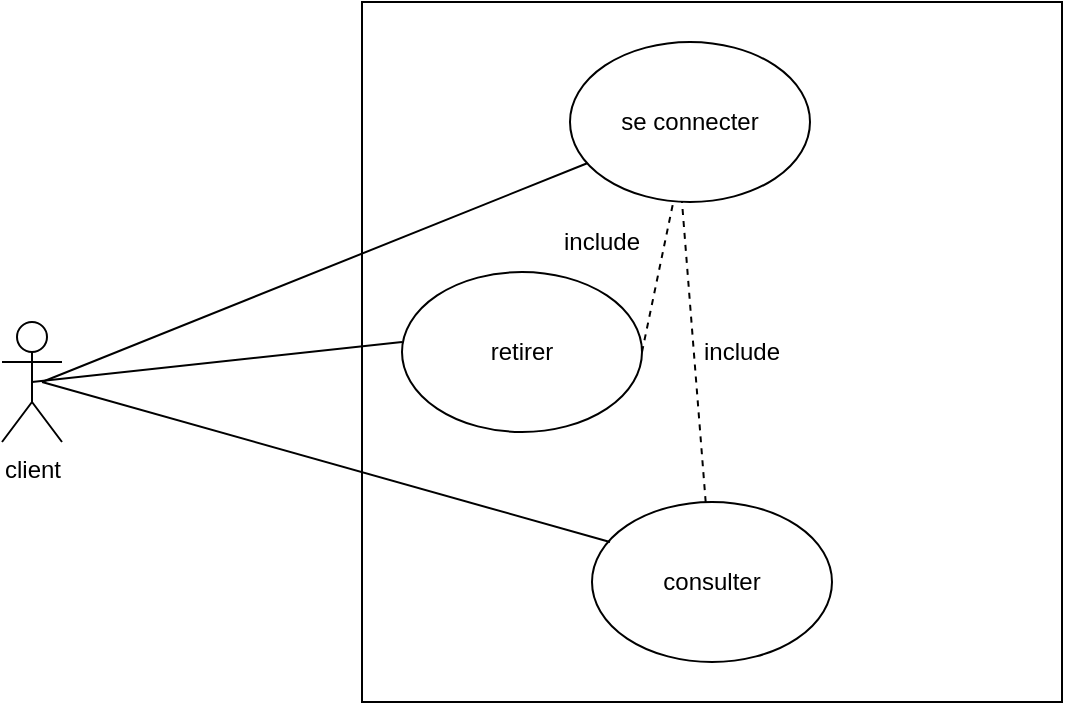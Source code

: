 <mxfile version="20.7.4" type="github">
  <diagram id="s4y5AOTkcm43cp4-ul1J">
    <mxGraphModel dx="880" dy="452" grid="1" gridSize="10" guides="1" tooltips="1" connect="1" arrows="1" fold="1" page="1" pageScale="1" pageWidth="827" pageHeight="1169" math="0" shadow="0">
      <root>
        <mxCell id="0" />
        <mxCell id="1" parent="0" />
        <mxCell id="ajK7cX1o4FfRWzqeC1Vv-1" value="client" style="shape=umlActor;verticalLabelPosition=bottom;verticalAlign=top;html=1;outlineConnect=0;" vertex="1" parent="1">
          <mxGeometry x="70" y="220" width="30" height="60" as="geometry" />
        </mxCell>
        <mxCell id="ajK7cX1o4FfRWzqeC1Vv-15" value="" style="whiteSpace=wrap;html=1;aspect=fixed;" vertex="1" parent="1">
          <mxGeometry x="250" y="60" width="350" height="350" as="geometry" />
        </mxCell>
        <mxCell id="ajK7cX1o4FfRWzqeC1Vv-16" value="se connecter" style="ellipse;whiteSpace=wrap;html=1;" vertex="1" parent="1">
          <mxGeometry x="354" y="80" width="120" height="80" as="geometry" />
        </mxCell>
        <mxCell id="ajK7cX1o4FfRWzqeC1Vv-17" value="retirer" style="ellipse;whiteSpace=wrap;html=1;" vertex="1" parent="1">
          <mxGeometry x="270" y="195" width="120" height="80" as="geometry" />
        </mxCell>
        <mxCell id="ajK7cX1o4FfRWzqeC1Vv-18" value="consulter" style="ellipse;whiteSpace=wrap;html=1;" vertex="1" parent="1">
          <mxGeometry x="365" y="310" width="120" height="80" as="geometry" />
        </mxCell>
        <mxCell id="ajK7cX1o4FfRWzqeC1Vv-20" value="" style="endArrow=none;html=1;rounded=0;exitX=0.5;exitY=0.5;exitDx=0;exitDy=0;exitPerimeter=0;" edge="1" parent="1" source="ajK7cX1o4FfRWzqeC1Vv-1">
          <mxGeometry width="50" height="50" relative="1" as="geometry">
            <mxPoint x="390" y="260" as="sourcePoint" />
            <mxPoint x="270" y="230" as="targetPoint" />
          </mxGeometry>
        </mxCell>
        <mxCell id="ajK7cX1o4FfRWzqeC1Vv-21" value="" style="endArrow=none;html=1;rounded=0;entryX=0.075;entryY=0.25;entryDx=0;entryDy=0;entryPerimeter=0;" edge="1" parent="1" target="ajK7cX1o4FfRWzqeC1Vv-18">
          <mxGeometry width="50" height="50" relative="1" as="geometry">
            <mxPoint x="90" y="250" as="sourcePoint" />
            <mxPoint x="440" y="210" as="targetPoint" />
          </mxGeometry>
        </mxCell>
        <mxCell id="ajK7cX1o4FfRWzqeC1Vv-22" value="" style="endArrow=none;html=1;rounded=0;" edge="1" parent="1" target="ajK7cX1o4FfRWzqeC1Vv-16">
          <mxGeometry width="50" height="50" relative="1" as="geometry">
            <mxPoint x="90" y="250" as="sourcePoint" />
            <mxPoint x="440" y="210" as="targetPoint" />
          </mxGeometry>
        </mxCell>
        <mxCell id="ajK7cX1o4FfRWzqeC1Vv-23" value="" style="endArrow=none;dashed=1;html=1;rounded=0;exitX=1;exitY=0.5;exitDx=0;exitDy=0;" edge="1" parent="1" source="ajK7cX1o4FfRWzqeC1Vv-17" target="ajK7cX1o4FfRWzqeC1Vv-16">
          <mxGeometry width="50" height="50" relative="1" as="geometry">
            <mxPoint x="390" y="260" as="sourcePoint" />
            <mxPoint x="440" y="210" as="targetPoint" />
          </mxGeometry>
        </mxCell>
        <mxCell id="ajK7cX1o4FfRWzqeC1Vv-24" value="" style="endArrow=none;dashed=1;html=1;rounded=0;" edge="1" parent="1" source="ajK7cX1o4FfRWzqeC1Vv-18">
          <mxGeometry width="50" height="50" relative="1" as="geometry">
            <mxPoint x="390" y="260" as="sourcePoint" />
            <mxPoint x="410" y="160" as="targetPoint" />
          </mxGeometry>
        </mxCell>
        <mxCell id="ajK7cX1o4FfRWzqeC1Vv-25" value="include" style="text;html=1;strokeColor=none;fillColor=none;align=center;verticalAlign=middle;whiteSpace=wrap;rounded=0;" vertex="1" parent="1">
          <mxGeometry x="410" y="220" width="60" height="30" as="geometry" />
        </mxCell>
        <mxCell id="ajK7cX1o4FfRWzqeC1Vv-26" value="include" style="text;html=1;strokeColor=none;fillColor=none;align=center;verticalAlign=middle;whiteSpace=wrap;rounded=0;" vertex="1" parent="1">
          <mxGeometry x="340" y="165" width="60" height="30" as="geometry" />
        </mxCell>
      </root>
    </mxGraphModel>
  </diagram>
</mxfile>
